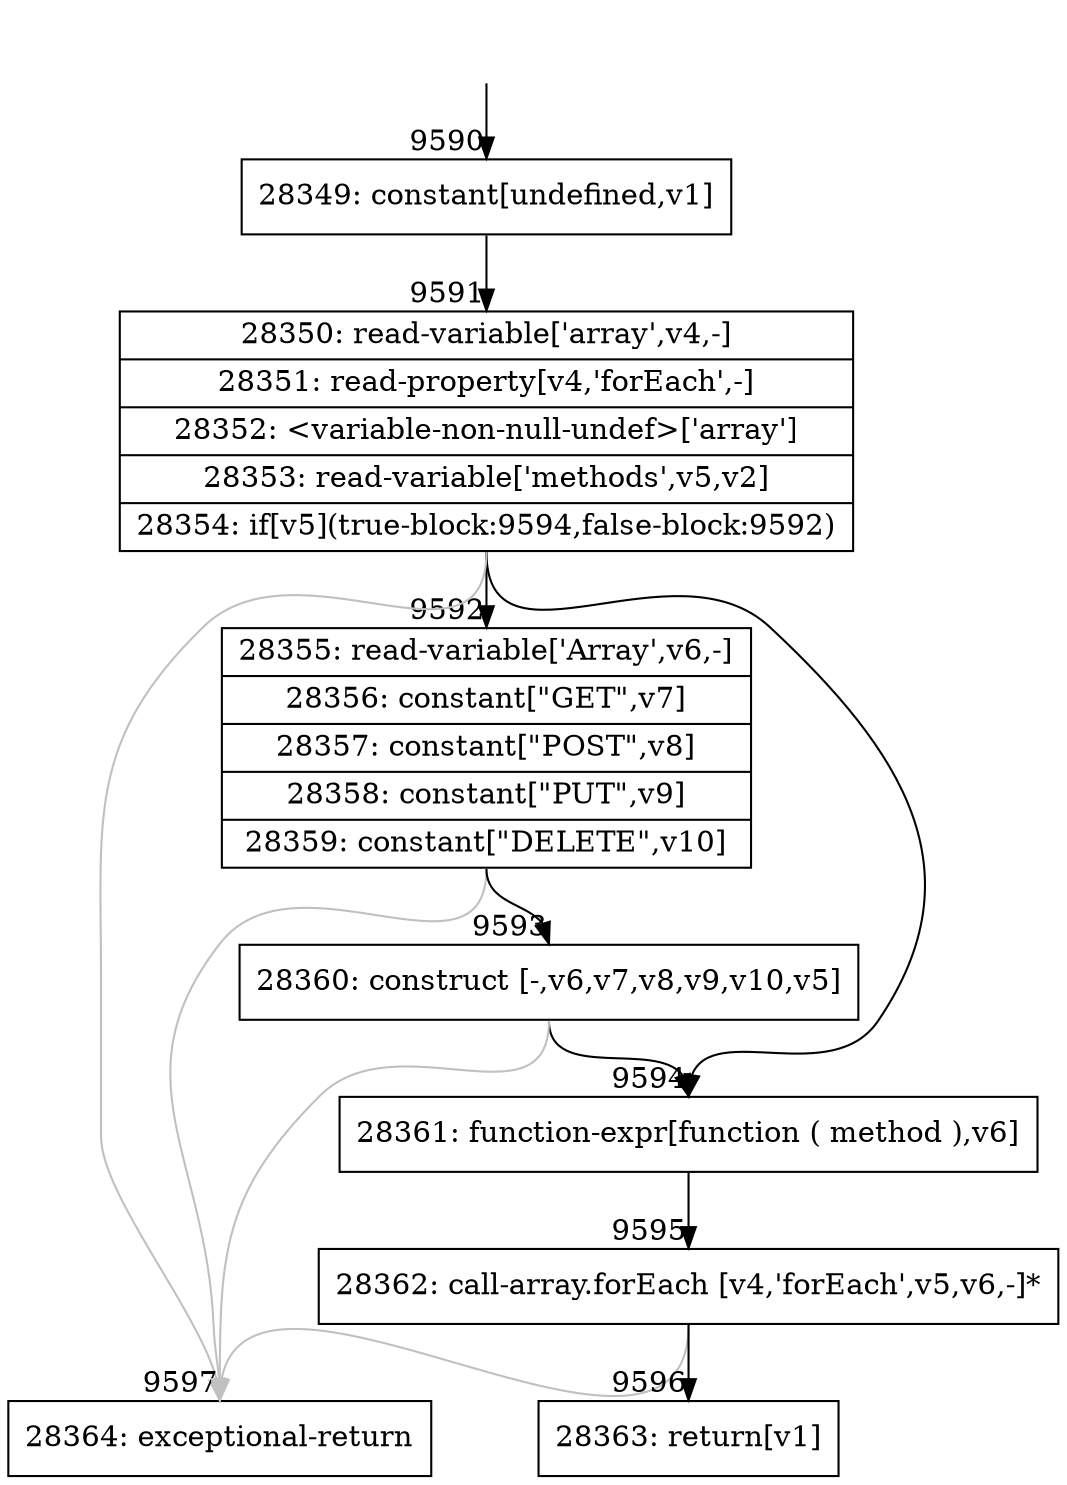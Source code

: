 digraph {
rankdir="TD"
BB_entry661[shape=none,label=""];
BB_entry661 -> BB9590 [tailport=s, headport=n, headlabel="    9590"]
BB9590 [shape=record label="{28349: constant[undefined,v1]}" ] 
BB9590 -> BB9591 [tailport=s, headport=n, headlabel="      9591"]
BB9591 [shape=record label="{28350: read-variable['array',v4,-]|28351: read-property[v4,'forEach',-]|28352: \<variable-non-null-undef\>['array']|28353: read-variable['methods',v5,v2]|28354: if[v5](true-block:9594,false-block:9592)}" ] 
BB9591 -> BB9594 [tailport=s, headport=n, headlabel="      9594"]
BB9591 -> BB9592 [tailport=s, headport=n, headlabel="      9592"]
BB9591 -> BB9597 [tailport=s, headport=n, color=gray, headlabel="      9597"]
BB9592 [shape=record label="{28355: read-variable['Array',v6,-]|28356: constant[\"GET\",v7]|28357: constant[\"POST\",v8]|28358: constant[\"PUT\",v9]|28359: constant[\"DELETE\",v10]}" ] 
BB9592 -> BB9593 [tailport=s, headport=n, headlabel="      9593"]
BB9592 -> BB9597 [tailport=s, headport=n, color=gray]
BB9593 [shape=record label="{28360: construct [-,v6,v7,v8,v9,v10,v5]}" ] 
BB9593 -> BB9594 [tailport=s, headport=n]
BB9593 -> BB9597 [tailport=s, headport=n, color=gray]
BB9594 [shape=record label="{28361: function-expr[function ( method ),v6]}" ] 
BB9594 -> BB9595 [tailport=s, headport=n, headlabel="      9595"]
BB9595 [shape=record label="{28362: call-array.forEach [v4,'forEach',v5,v6,-]*}" ] 
BB9595 -> BB9596 [tailport=s, headport=n, headlabel="      9596"]
BB9595 -> BB9597 [tailport=s, headport=n, color=gray]
BB9596 [shape=record label="{28363: return[v1]}" ] 
BB9597 [shape=record label="{28364: exceptional-return}" ] 
//#$~ 13333
}
